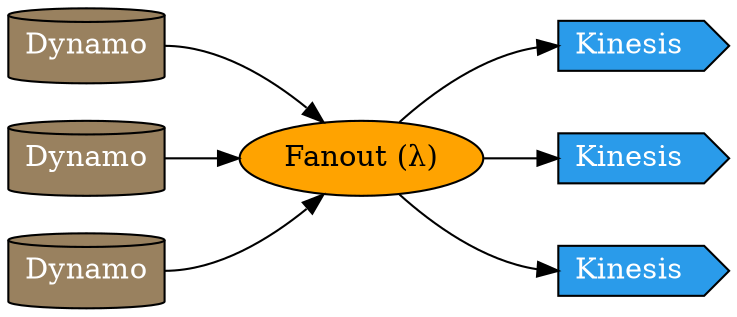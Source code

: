 digraph architecture {
  rankdir="LR"

  dynamo1 [label="Dynamo" shape="cylinder" fillcolor="#99815f", fontcolor="#ffffff", style="filled"]
  dynamo2 [label="Dynamo" shape="cylinder" fillcolor="#99815f", fontcolor="#ffffff", style="filled"]
  dynamo3 [label="Dynamo" shape="cylinder" fillcolor="#99815f", fontcolor="#ffffff", style="filled"]

  fanout [label="Fanout (λ)" shape="ellipse" fillcolor="#ffa300", style="filled"]

  kinesis1 [label="Kinesis   " shape="cds" fillcolor="#2a9bea", fontcolor="#ffffff", style="filled"]
  kinesis2 [label="Kinesis   " shape="cds" fillcolor="#2a9bea", fontcolor="#ffffff", style="filled"]
  kinesis3 [label="Kinesis   " shape="cds" fillcolor="#2a9bea", fontcolor="#ffffff", style="filled"]

  dynamo1 -> fanout [tailport="e"]
  dynamo2 -> fanout [tailport="e"]
  dynamo3 -> fanout [tailport="e"]
  fanout -> kinesis1 [headport="w"]
  fanout -> kinesis2 [headport="w"]
  fanout -> kinesis3 [headport="w"]

  {rank=same dynamo1 dynamo2 dynamo3}
  {rank=same kinesis1 kinesis2 kinesis3}
}

